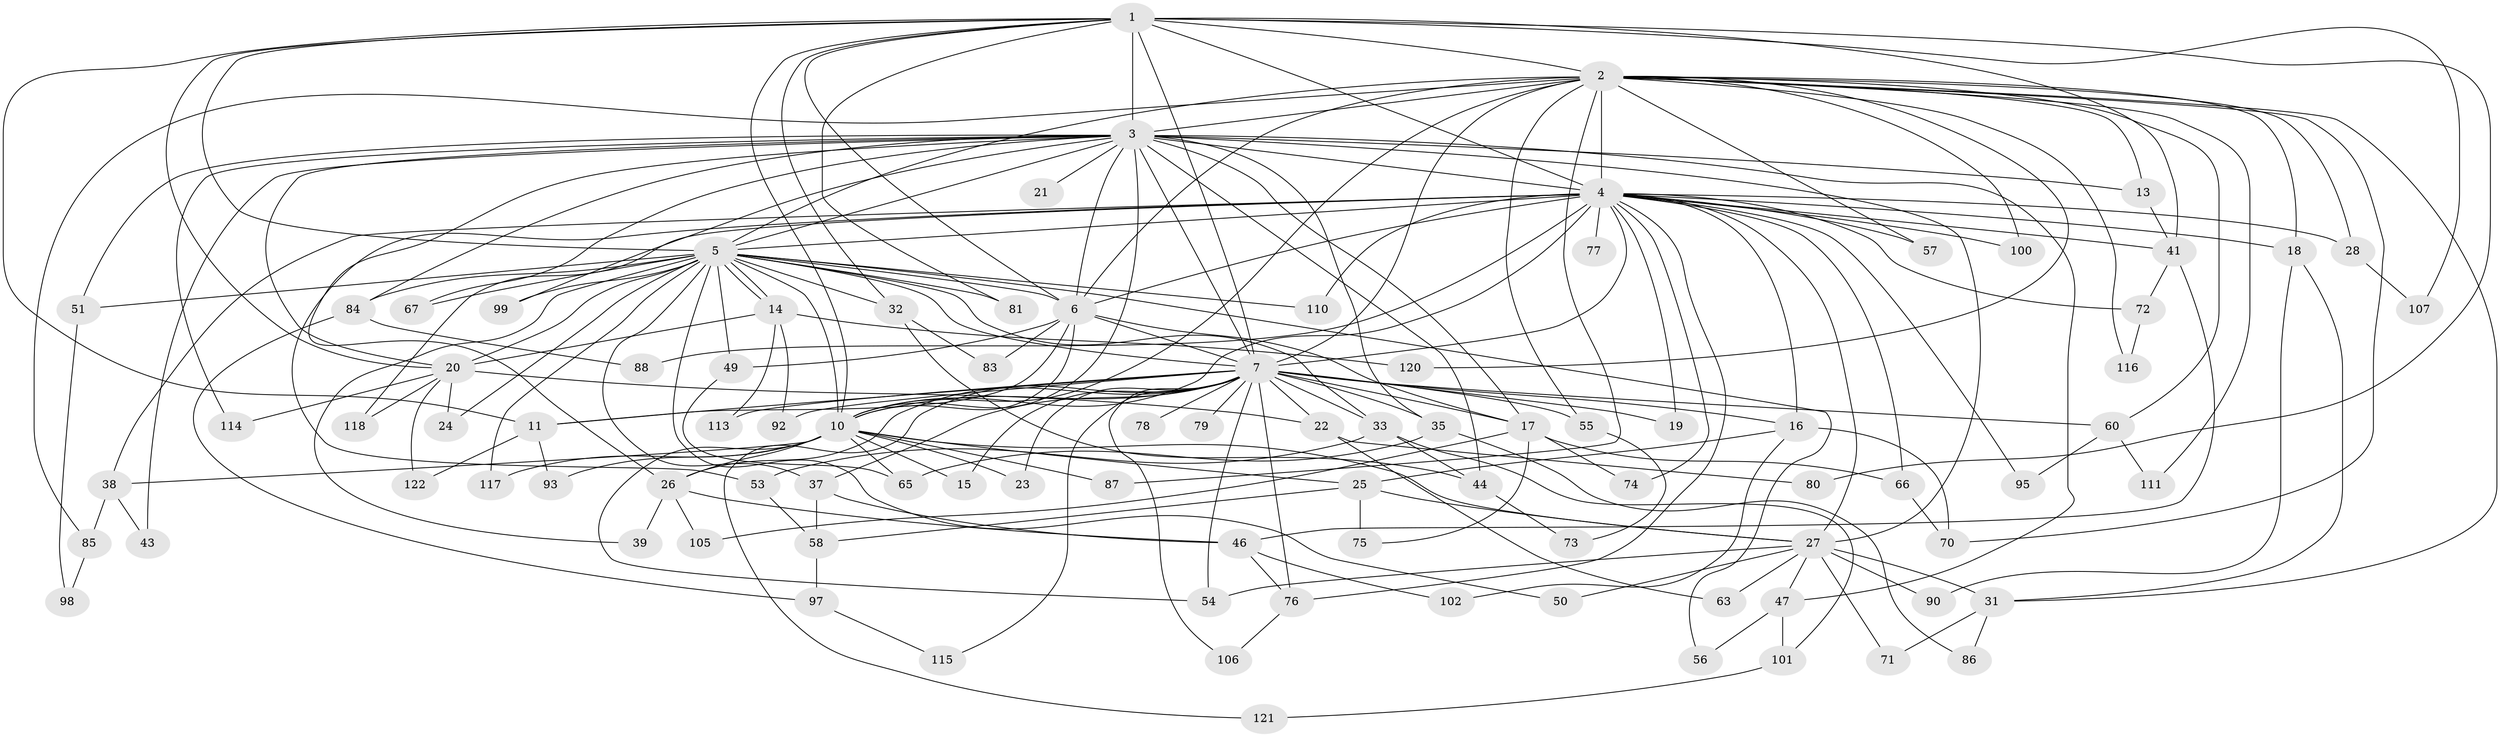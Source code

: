 // Generated by graph-tools (version 1.1) at 2025/51/02/27/25 19:51:43]
// undirected, 93 vertices, 210 edges
graph export_dot {
graph [start="1"]
  node [color=gray90,style=filled];
  1 [super="+104"];
  2 [super="+69"];
  3 [super="+12"];
  4 [super="+9"];
  5 [super="+36"];
  6 [super="+42"];
  7 [super="+8"];
  10 [super="+45"];
  11 [super="+82"];
  13;
  14 [super="+34"];
  15;
  16 [super="+96"];
  17 [super="+30"];
  18;
  19 [super="+61"];
  20 [super="+91"];
  21;
  22;
  23;
  24;
  25 [super="+112"];
  26 [super="+29"];
  27 [super="+52"];
  28;
  31 [super="+40"];
  32 [super="+59"];
  33;
  35;
  37;
  38;
  39;
  41 [super="+68"];
  43;
  44 [super="+48"];
  46 [super="+119"];
  47;
  49;
  50;
  51;
  53;
  54 [super="+62"];
  55;
  56;
  57;
  58 [super="+64"];
  60 [super="+108"];
  63;
  65 [super="+103"];
  66;
  67;
  70;
  71;
  72;
  73;
  74;
  75;
  76 [super="+89"];
  77;
  78;
  79;
  80;
  81;
  83;
  84 [super="+94"];
  85 [super="+109"];
  86;
  87;
  88;
  90;
  92;
  93;
  95;
  97;
  98;
  99;
  100;
  101;
  102;
  105;
  106;
  107;
  110;
  111;
  113;
  114;
  115;
  116;
  117;
  118;
  120;
  121;
  122;
  1 -- 2;
  1 -- 3 [weight=2];
  1 -- 4 [weight=2];
  1 -- 5;
  1 -- 6;
  1 -- 7 [weight=2];
  1 -- 10;
  1 -- 11;
  1 -- 20;
  1 -- 32;
  1 -- 80;
  1 -- 81;
  1 -- 41;
  1 -- 107;
  2 -- 3;
  2 -- 4 [weight=2];
  2 -- 5;
  2 -- 6;
  2 -- 7 [weight=2];
  2 -- 10;
  2 -- 13;
  2 -- 18;
  2 -- 28;
  2 -- 31;
  2 -- 55;
  2 -- 57;
  2 -- 60;
  2 -- 70;
  2 -- 85 [weight=2];
  2 -- 87;
  2 -- 100;
  2 -- 111;
  2 -- 116;
  2 -- 120;
  3 -- 4 [weight=2];
  3 -- 5;
  3 -- 6;
  3 -- 7 [weight=3];
  3 -- 10;
  3 -- 20;
  3 -- 21 [weight=2];
  3 -- 43;
  3 -- 84;
  3 -- 99;
  3 -- 35;
  3 -- 67;
  3 -- 44;
  3 -- 13;
  3 -- 47;
  3 -- 17;
  3 -- 114;
  3 -- 51;
  3 -- 26;
  3 -- 27;
  4 -- 5 [weight=3];
  4 -- 6 [weight=2];
  4 -- 7 [weight=4];
  4 -- 10 [weight=2];
  4 -- 16;
  4 -- 57;
  4 -- 66;
  4 -- 72;
  4 -- 74;
  4 -- 76;
  4 -- 77 [weight=2];
  4 -- 88;
  4 -- 95;
  4 -- 100;
  4 -- 110;
  4 -- 18;
  4 -- 19 [weight=2];
  4 -- 27;
  4 -- 28;
  4 -- 38;
  4 -- 41;
  4 -- 53;
  4 -- 118;
  5 -- 6;
  5 -- 7 [weight=2];
  5 -- 10;
  5 -- 14;
  5 -- 14;
  5 -- 24;
  5 -- 32;
  5 -- 33;
  5 -- 37;
  5 -- 39;
  5 -- 49;
  5 -- 50;
  5 -- 51;
  5 -- 56;
  5 -- 67;
  5 -- 81;
  5 -- 84 [weight=2];
  5 -- 99;
  5 -- 110;
  5 -- 117;
  5 -- 20;
  6 -- 7 [weight=2];
  6 -- 10;
  6 -- 49;
  6 -- 83;
  6 -- 17;
  6 -- 11;
  7 -- 10 [weight=2];
  7 -- 17 [weight=2];
  7 -- 19;
  7 -- 54;
  7 -- 55;
  7 -- 78 [weight=2];
  7 -- 92;
  7 -- 106;
  7 -- 113;
  7 -- 121;
  7 -- 11;
  7 -- 76;
  7 -- 15;
  7 -- 16;
  7 -- 79;
  7 -- 22;
  7 -- 23;
  7 -- 26;
  7 -- 33;
  7 -- 35;
  7 -- 37;
  7 -- 115;
  7 -- 60 [weight=2];
  10 -- 15;
  10 -- 23;
  10 -- 25;
  10 -- 27;
  10 -- 38;
  10 -- 54;
  10 -- 65;
  10 -- 87;
  10 -- 93;
  10 -- 117;
  10 -- 26;
  11 -- 93;
  11 -- 122;
  13 -- 41;
  14 -- 92;
  14 -- 113;
  14 -- 120;
  14 -- 20;
  16 -- 25;
  16 -- 102;
  16 -- 70;
  17 -- 74;
  17 -- 75;
  17 -- 105;
  17 -- 66;
  18 -- 31;
  18 -- 90;
  20 -- 22;
  20 -- 24;
  20 -- 118;
  20 -- 122;
  20 -- 114;
  22 -- 63;
  22 -- 80;
  25 -- 75;
  25 -- 27;
  25 -- 58;
  26 -- 46;
  26 -- 105;
  26 -- 39;
  27 -- 47;
  27 -- 50;
  27 -- 63;
  27 -- 31;
  27 -- 71;
  27 -- 90;
  27 -- 54;
  28 -- 107;
  31 -- 71;
  31 -- 86;
  32 -- 44;
  32 -- 83;
  33 -- 53;
  33 -- 101;
  33 -- 44;
  35 -- 65;
  35 -- 86;
  37 -- 58;
  37 -- 46;
  38 -- 43;
  38 -- 85;
  41 -- 46;
  41 -- 72;
  44 -- 73;
  46 -- 102;
  46 -- 76;
  47 -- 56;
  47 -- 101;
  49 -- 65;
  51 -- 98;
  53 -- 58;
  55 -- 73;
  58 -- 97;
  60 -- 95;
  60 -- 111;
  66 -- 70;
  72 -- 116;
  76 -- 106;
  84 -- 88;
  84 -- 97;
  85 -- 98;
  97 -- 115;
  101 -- 121;
}
